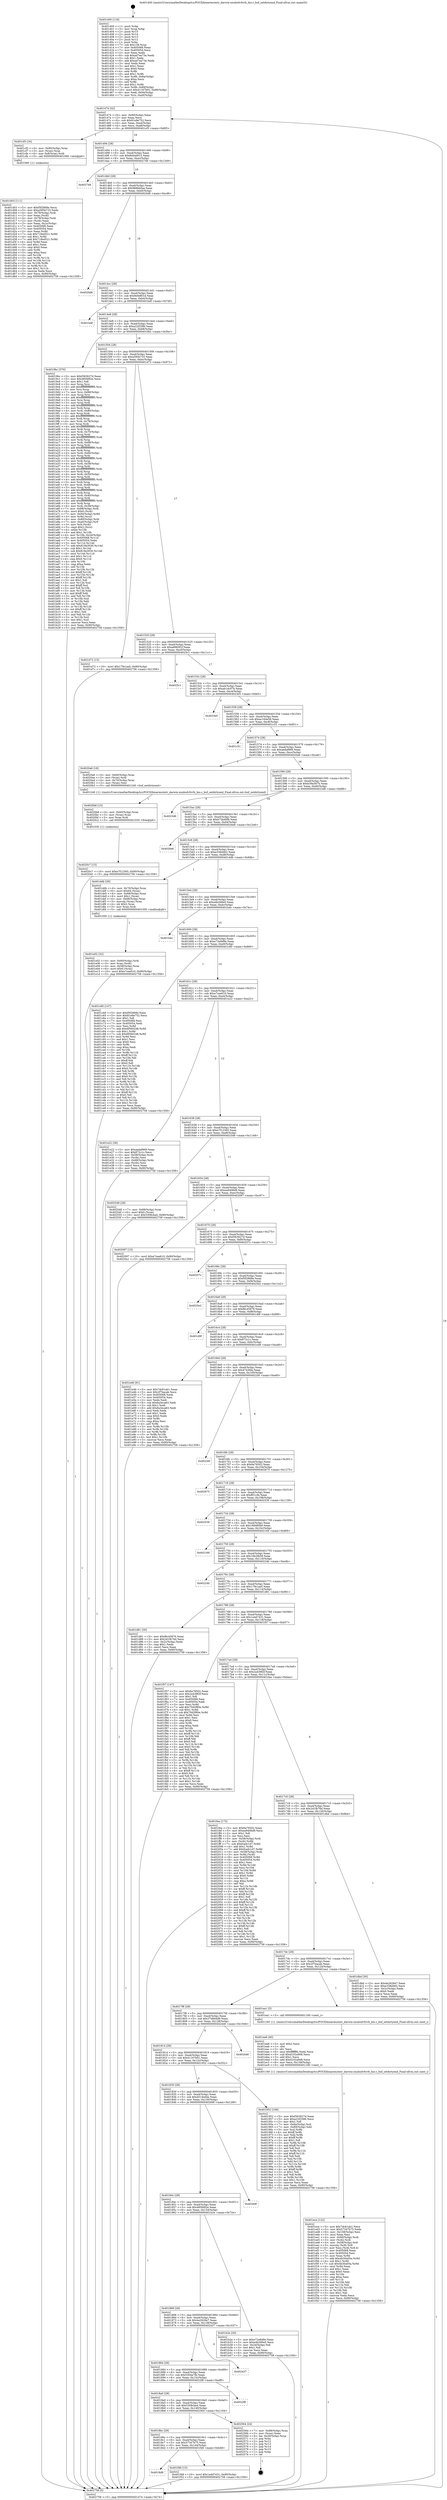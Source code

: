 digraph "0x401400" {
  label = "0x401400 (/mnt/c/Users/mathe/Desktop/tcc/POCII/binaries/extr_darwin-xnubsdvfsvfs_bio.c_buf_setdirtyend_Final-ollvm.out::main(0))"
  labelloc = "t"
  node[shape=record]

  Entry [label="",width=0.3,height=0.3,shape=circle,fillcolor=black,style=filled]
  "0x401474" [label="{
     0x401474 [32]\l
     | [instrs]\l
     &nbsp;&nbsp;0x401474 \<+6\>: mov -0x90(%rbp),%eax\l
     &nbsp;&nbsp;0x40147a \<+2\>: mov %eax,%ecx\l
     &nbsp;&nbsp;0x40147c \<+6\>: sub $0x81e8e752,%ecx\l
     &nbsp;&nbsp;0x401482 \<+6\>: mov %eax,-0xa4(%rbp)\l
     &nbsp;&nbsp;0x401488 \<+6\>: mov %ecx,-0xa8(%rbp)\l
     &nbsp;&nbsp;0x40148e \<+6\>: je 0000000000401cf3 \<main+0x8f3\>\l
  }"]
  "0x401cf3" [label="{
     0x401cf3 [16]\l
     | [instrs]\l
     &nbsp;&nbsp;0x401cf3 \<+4\>: mov -0x80(%rbp),%rax\l
     &nbsp;&nbsp;0x401cf7 \<+3\>: mov (%rax),%rax\l
     &nbsp;&nbsp;0x401cfa \<+4\>: mov 0x8(%rax),%rdi\l
     &nbsp;&nbsp;0x401cfe \<+5\>: call 0000000000401060 \<atoi@plt\>\l
     | [calls]\l
     &nbsp;&nbsp;0x401060 \{1\} (unknown)\l
  }"]
  "0x401494" [label="{
     0x401494 [28]\l
     | [instrs]\l
     &nbsp;&nbsp;0x401494 \<+5\>: jmp 0000000000401499 \<main+0x99\>\l
     &nbsp;&nbsp;0x401499 \<+6\>: mov -0xa4(%rbp),%eax\l
     &nbsp;&nbsp;0x40149f \<+5\>: sub $0x8d44d015,%eax\l
     &nbsp;&nbsp;0x4014a4 \<+6\>: mov %eax,-0xac(%rbp)\l
     &nbsp;&nbsp;0x4014aa \<+6\>: je 0000000000402749 \<main+0x1349\>\l
  }"]
  Exit [label="",width=0.3,height=0.3,shape=circle,fillcolor=black,style=filled,peripheries=2]
  "0x402749" [label="{
     0x402749\l
  }", style=dashed]
  "0x4014b0" [label="{
     0x4014b0 [28]\l
     | [instrs]\l
     &nbsp;&nbsp;0x4014b0 \<+5\>: jmp 00000000004014b5 \<main+0xb5\>\l
     &nbsp;&nbsp;0x4014b5 \<+6\>: mov -0xa4(%rbp),%eax\l
     &nbsp;&nbsp;0x4014bb \<+5\>: sub $0x968bb0aa,%eax\l
     &nbsp;&nbsp;0x4014c0 \<+6\>: mov %eax,-0xb0(%rbp)\l
     &nbsp;&nbsp;0x4014c6 \<+6\>: je 00000000004020d6 \<main+0xcd6\>\l
  }"]
  "0x4020c7" [label="{
     0x4020c7 [15]\l
     | [instrs]\l
     &nbsp;&nbsp;0x4020c7 \<+10\>: movl $0xe7f12365,-0x90(%rbp)\l
     &nbsp;&nbsp;0x4020d1 \<+5\>: jmp 0000000000402758 \<main+0x1358\>\l
  }"]
  "0x4020d6" [label="{
     0x4020d6\l
  }", style=dashed]
  "0x4014cc" [label="{
     0x4014cc [28]\l
     | [instrs]\l
     &nbsp;&nbsp;0x4014cc \<+5\>: jmp 00000000004014d1 \<main+0xd1\>\l
     &nbsp;&nbsp;0x4014d1 \<+6\>: mov -0xa4(%rbp),%eax\l
     &nbsp;&nbsp;0x4014d7 \<+5\>: sub $0x9e9df01d,%eax\l
     &nbsp;&nbsp;0x4014dc \<+6\>: mov %eax,-0xb4(%rbp)\l
     &nbsp;&nbsp;0x4014e2 \<+6\>: je 0000000000401bdf \<main+0x7df\>\l
  }"]
  "0x4020b8" [label="{
     0x4020b8 [15]\l
     | [instrs]\l
     &nbsp;&nbsp;0x4020b8 \<+4\>: mov -0x60(%rbp),%rax\l
     &nbsp;&nbsp;0x4020bc \<+3\>: mov (%rax),%rax\l
     &nbsp;&nbsp;0x4020bf \<+3\>: mov %rax,%rdi\l
     &nbsp;&nbsp;0x4020c2 \<+5\>: call 0000000000401030 \<free@plt\>\l
     | [calls]\l
     &nbsp;&nbsp;0x401030 \{1\} (unknown)\l
  }"]
  "0x401bdf" [label="{
     0x401bdf\l
  }", style=dashed]
  "0x4014e8" [label="{
     0x4014e8 [28]\l
     | [instrs]\l
     &nbsp;&nbsp;0x4014e8 \<+5\>: jmp 00000000004014ed \<main+0xed\>\l
     &nbsp;&nbsp;0x4014ed \<+6\>: mov -0xa4(%rbp),%eax\l
     &nbsp;&nbsp;0x4014f3 \<+5\>: sub $0xa22f2586,%eax\l
     &nbsp;&nbsp;0x4014f8 \<+6\>: mov %eax,-0xb8(%rbp)\l
     &nbsp;&nbsp;0x4014fe \<+6\>: je 00000000004019bc \<main+0x5bc\>\l
  }"]
  "0x4018d8" [label="{
     0x4018d8\l
  }", style=dashed]
  "0x4019bc" [label="{
     0x4019bc [370]\l
     | [instrs]\l
     &nbsp;&nbsp;0x4019bc \<+5\>: mov $0xf363627d,%eax\l
     &nbsp;&nbsp;0x4019c1 \<+5\>: mov $0x485fd92e,%ecx\l
     &nbsp;&nbsp;0x4019c6 \<+2\>: mov $0x1,%dl\l
     &nbsp;&nbsp;0x4019c8 \<+3\>: mov %rsp,%rsi\l
     &nbsp;&nbsp;0x4019cb \<+4\>: add $0xfffffffffffffff0,%rsi\l
     &nbsp;&nbsp;0x4019cf \<+3\>: mov %rsi,%rsp\l
     &nbsp;&nbsp;0x4019d2 \<+7\>: mov %rsi,-0x88(%rbp)\l
     &nbsp;&nbsp;0x4019d9 \<+3\>: mov %rsp,%rsi\l
     &nbsp;&nbsp;0x4019dc \<+4\>: add $0xfffffffffffffff0,%rsi\l
     &nbsp;&nbsp;0x4019e0 \<+3\>: mov %rsi,%rsp\l
     &nbsp;&nbsp;0x4019e3 \<+3\>: mov %rsp,%rdi\l
     &nbsp;&nbsp;0x4019e6 \<+4\>: add $0xfffffffffffffff0,%rdi\l
     &nbsp;&nbsp;0x4019ea \<+3\>: mov %rdi,%rsp\l
     &nbsp;&nbsp;0x4019ed \<+4\>: mov %rdi,-0x80(%rbp)\l
     &nbsp;&nbsp;0x4019f1 \<+3\>: mov %rsp,%rdi\l
     &nbsp;&nbsp;0x4019f4 \<+4\>: add $0xfffffffffffffff0,%rdi\l
     &nbsp;&nbsp;0x4019f8 \<+3\>: mov %rdi,%rsp\l
     &nbsp;&nbsp;0x4019fb \<+4\>: mov %rdi,-0x78(%rbp)\l
     &nbsp;&nbsp;0x4019ff \<+3\>: mov %rsp,%rdi\l
     &nbsp;&nbsp;0x401a02 \<+4\>: add $0xfffffffffffffff0,%rdi\l
     &nbsp;&nbsp;0x401a06 \<+3\>: mov %rdi,%rsp\l
     &nbsp;&nbsp;0x401a09 \<+4\>: mov %rdi,-0x70(%rbp)\l
     &nbsp;&nbsp;0x401a0d \<+3\>: mov %rsp,%rdi\l
     &nbsp;&nbsp;0x401a10 \<+4\>: add $0xfffffffffffffff0,%rdi\l
     &nbsp;&nbsp;0x401a14 \<+3\>: mov %rdi,%rsp\l
     &nbsp;&nbsp;0x401a17 \<+4\>: mov %rdi,-0x68(%rbp)\l
     &nbsp;&nbsp;0x401a1b \<+3\>: mov %rsp,%rdi\l
     &nbsp;&nbsp;0x401a1e \<+4\>: add $0xfffffffffffffff0,%rdi\l
     &nbsp;&nbsp;0x401a22 \<+3\>: mov %rdi,%rsp\l
     &nbsp;&nbsp;0x401a25 \<+4\>: mov %rdi,-0x60(%rbp)\l
     &nbsp;&nbsp;0x401a29 \<+3\>: mov %rsp,%rdi\l
     &nbsp;&nbsp;0x401a2c \<+4\>: add $0xfffffffffffffff0,%rdi\l
     &nbsp;&nbsp;0x401a30 \<+3\>: mov %rdi,%rsp\l
     &nbsp;&nbsp;0x401a33 \<+4\>: mov %rdi,-0x58(%rbp)\l
     &nbsp;&nbsp;0x401a37 \<+3\>: mov %rsp,%rdi\l
     &nbsp;&nbsp;0x401a3a \<+4\>: add $0xfffffffffffffff0,%rdi\l
     &nbsp;&nbsp;0x401a3e \<+3\>: mov %rdi,%rsp\l
     &nbsp;&nbsp;0x401a41 \<+4\>: mov %rdi,-0x50(%rbp)\l
     &nbsp;&nbsp;0x401a45 \<+3\>: mov %rsp,%rdi\l
     &nbsp;&nbsp;0x401a48 \<+4\>: add $0xfffffffffffffff0,%rdi\l
     &nbsp;&nbsp;0x401a4c \<+3\>: mov %rdi,%rsp\l
     &nbsp;&nbsp;0x401a4f \<+4\>: mov %rdi,-0x48(%rbp)\l
     &nbsp;&nbsp;0x401a53 \<+3\>: mov %rsp,%rdi\l
     &nbsp;&nbsp;0x401a56 \<+4\>: add $0xfffffffffffffff0,%rdi\l
     &nbsp;&nbsp;0x401a5a \<+3\>: mov %rdi,%rsp\l
     &nbsp;&nbsp;0x401a5d \<+4\>: mov %rdi,-0x40(%rbp)\l
     &nbsp;&nbsp;0x401a61 \<+3\>: mov %rsp,%rdi\l
     &nbsp;&nbsp;0x401a64 \<+4\>: add $0xfffffffffffffff0,%rdi\l
     &nbsp;&nbsp;0x401a68 \<+3\>: mov %rdi,%rsp\l
     &nbsp;&nbsp;0x401a6b \<+4\>: mov %rdi,-0x38(%rbp)\l
     &nbsp;&nbsp;0x401a6f \<+7\>: mov -0x88(%rbp),%rdi\l
     &nbsp;&nbsp;0x401a76 \<+6\>: movl $0x0,(%rdi)\l
     &nbsp;&nbsp;0x401a7c \<+7\>: mov -0x94(%rbp),%r8d\l
     &nbsp;&nbsp;0x401a83 \<+3\>: mov %r8d,(%rsi)\l
     &nbsp;&nbsp;0x401a86 \<+4\>: mov -0x80(%rbp),%rdi\l
     &nbsp;&nbsp;0x401a8a \<+7\>: mov -0xa0(%rbp),%r9\l
     &nbsp;&nbsp;0x401a91 \<+3\>: mov %r9,(%rdi)\l
     &nbsp;&nbsp;0x401a94 \<+3\>: cmpl $0x2,(%rsi)\l
     &nbsp;&nbsp;0x401a97 \<+4\>: setne %r10b\l
     &nbsp;&nbsp;0x401a9b \<+4\>: and $0x1,%r10b\l
     &nbsp;&nbsp;0x401a9f \<+4\>: mov %r10b,-0x2d(%rbp)\l
     &nbsp;&nbsp;0x401aa3 \<+8\>: mov 0x405068,%r11d\l
     &nbsp;&nbsp;0x401aab \<+7\>: mov 0x405054,%ebx\l
     &nbsp;&nbsp;0x401ab2 \<+3\>: mov %r11d,%r14d\l
     &nbsp;&nbsp;0x401ab5 \<+7\>: add $0x819a3030,%r14d\l
     &nbsp;&nbsp;0x401abc \<+4\>: sub $0x1,%r14d\l
     &nbsp;&nbsp;0x401ac0 \<+7\>: sub $0x819a3030,%r14d\l
     &nbsp;&nbsp;0x401ac7 \<+4\>: imul %r14d,%r11d\l
     &nbsp;&nbsp;0x401acb \<+4\>: and $0x1,%r11d\l
     &nbsp;&nbsp;0x401acf \<+4\>: cmp $0x0,%r11d\l
     &nbsp;&nbsp;0x401ad3 \<+4\>: sete %r10b\l
     &nbsp;&nbsp;0x401ad7 \<+3\>: cmp $0xa,%ebx\l
     &nbsp;&nbsp;0x401ada \<+4\>: setl %r15b\l
     &nbsp;&nbsp;0x401ade \<+3\>: mov %r10b,%r12b\l
     &nbsp;&nbsp;0x401ae1 \<+4\>: xor $0xff,%r12b\l
     &nbsp;&nbsp;0x401ae5 \<+3\>: mov %r15b,%r13b\l
     &nbsp;&nbsp;0x401ae8 \<+4\>: xor $0xff,%r13b\l
     &nbsp;&nbsp;0x401aec \<+3\>: xor $0x1,%dl\l
     &nbsp;&nbsp;0x401aef \<+3\>: mov %r12b,%sil\l
     &nbsp;&nbsp;0x401af2 \<+4\>: and $0xff,%sil\l
     &nbsp;&nbsp;0x401af6 \<+3\>: and %dl,%r10b\l
     &nbsp;&nbsp;0x401af9 \<+3\>: mov %r13b,%dil\l
     &nbsp;&nbsp;0x401afc \<+4\>: and $0xff,%dil\l
     &nbsp;&nbsp;0x401b00 \<+3\>: and %dl,%r15b\l
     &nbsp;&nbsp;0x401b03 \<+3\>: or %r10b,%sil\l
     &nbsp;&nbsp;0x401b06 \<+3\>: or %r15b,%dil\l
     &nbsp;&nbsp;0x401b09 \<+3\>: xor %dil,%sil\l
     &nbsp;&nbsp;0x401b0c \<+3\>: or %r13b,%r12b\l
     &nbsp;&nbsp;0x401b0f \<+4\>: xor $0xff,%r12b\l
     &nbsp;&nbsp;0x401b13 \<+3\>: or $0x1,%dl\l
     &nbsp;&nbsp;0x401b16 \<+3\>: and %dl,%r12b\l
     &nbsp;&nbsp;0x401b19 \<+3\>: or %r12b,%sil\l
     &nbsp;&nbsp;0x401b1c \<+4\>: test $0x1,%sil\l
     &nbsp;&nbsp;0x401b20 \<+3\>: cmovne %ecx,%eax\l
     &nbsp;&nbsp;0x401b23 \<+6\>: mov %eax,-0x90(%rbp)\l
     &nbsp;&nbsp;0x401b29 \<+5\>: jmp 0000000000402758 \<main+0x1358\>\l
  }"]
  "0x401504" [label="{
     0x401504 [28]\l
     | [instrs]\l
     &nbsp;&nbsp;0x401504 \<+5\>: jmp 0000000000401509 \<main+0x109\>\l
     &nbsp;&nbsp;0x401509 \<+6\>: mov -0xa4(%rbp),%eax\l
     &nbsp;&nbsp;0x40150f \<+5\>: sub $0xa595b733,%eax\l
     &nbsp;&nbsp;0x401514 \<+6\>: mov %eax,-0xbc(%rbp)\l
     &nbsp;&nbsp;0x40151a \<+6\>: je 0000000000401d72 \<main+0x972\>\l
  }"]
  "0x401f48" [label="{
     0x401f48 [15]\l
     | [instrs]\l
     &nbsp;&nbsp;0x401f48 \<+10\>: movl $0x1a4d7431,-0x90(%rbp)\l
     &nbsp;&nbsp;0x401f52 \<+5\>: jmp 0000000000402758 \<main+0x1358\>\l
  }"]
  "0x401d72" [label="{
     0x401d72 [15]\l
     | [instrs]\l
     &nbsp;&nbsp;0x401d72 \<+10\>: movl $0x17fe1aa5,-0x90(%rbp)\l
     &nbsp;&nbsp;0x401d7c \<+5\>: jmp 0000000000402758 \<main+0x1358\>\l
  }"]
  "0x401520" [label="{
     0x401520 [28]\l
     | [instrs]\l
     &nbsp;&nbsp;0x401520 \<+5\>: jmp 0000000000401525 \<main+0x125\>\l
     &nbsp;&nbsp;0x401525 \<+6\>: mov -0xa4(%rbp),%eax\l
     &nbsp;&nbsp;0x40152b \<+5\>: sub $0xa8965f1f,%eax\l
     &nbsp;&nbsp;0x401530 \<+6\>: mov %eax,-0xc0(%rbp)\l
     &nbsp;&nbsp;0x401536 \<+6\>: je 00000000004025c1 \<main+0x11c1\>\l
  }"]
  "0x4018bc" [label="{
     0x4018bc [28]\l
     | [instrs]\l
     &nbsp;&nbsp;0x4018bc \<+5\>: jmp 00000000004018c1 \<main+0x4c1\>\l
     &nbsp;&nbsp;0x4018c1 \<+6\>: mov -0xa4(%rbp),%eax\l
     &nbsp;&nbsp;0x4018c7 \<+5\>: sub $0x57347b75,%eax\l
     &nbsp;&nbsp;0x4018cc \<+6\>: mov %eax,-0x144(%rbp)\l
     &nbsp;&nbsp;0x4018d2 \<+6\>: je 0000000000401f48 \<main+0xb48\>\l
  }"]
  "0x4025c1" [label="{
     0x4025c1\l
  }", style=dashed]
  "0x40153c" [label="{
     0x40153c [28]\l
     | [instrs]\l
     &nbsp;&nbsp;0x40153c \<+5\>: jmp 0000000000401541 \<main+0x141\>\l
     &nbsp;&nbsp;0x401541 \<+6\>: mov -0xa4(%rbp),%eax\l
     &nbsp;&nbsp;0x401547 \<+5\>: sub $0xab1dc07b,%eax\l
     &nbsp;&nbsp;0x40154c \<+6\>: mov %eax,-0xc4(%rbp)\l
     &nbsp;&nbsp;0x401552 \<+6\>: je 00000000004023e5 \<main+0xfe5\>\l
  }"]
  "0x402564" [label="{
     0x402564 [24]\l
     | [instrs]\l
     &nbsp;&nbsp;0x402564 \<+7\>: mov -0x88(%rbp),%rax\l
     &nbsp;&nbsp;0x40256b \<+2\>: mov (%rax),%eax\l
     &nbsp;&nbsp;0x40256d \<+4\>: lea -0x28(%rbp),%rsp\l
     &nbsp;&nbsp;0x402571 \<+1\>: pop %rbx\l
     &nbsp;&nbsp;0x402572 \<+2\>: pop %r12\l
     &nbsp;&nbsp;0x402574 \<+2\>: pop %r13\l
     &nbsp;&nbsp;0x402576 \<+2\>: pop %r14\l
     &nbsp;&nbsp;0x402578 \<+2\>: pop %r15\l
     &nbsp;&nbsp;0x40257a \<+1\>: pop %rbp\l
     &nbsp;&nbsp;0x40257b \<+1\>: ret\l
  }"]
  "0x4023e5" [label="{
     0x4023e5\l
  }", style=dashed]
  "0x401558" [label="{
     0x401558 [28]\l
     | [instrs]\l
     &nbsp;&nbsp;0x401558 \<+5\>: jmp 000000000040155d \<main+0x15d\>\l
     &nbsp;&nbsp;0x40155d \<+6\>: mov -0xa4(%rbp),%eax\l
     &nbsp;&nbsp;0x401563 \<+5\>: sub $0xac164e58,%eax\l
     &nbsp;&nbsp;0x401568 \<+6\>: mov %eax,-0xc8(%rbp)\l
     &nbsp;&nbsp;0x40156e \<+6\>: je 0000000000401c51 \<main+0x851\>\l
  }"]
  "0x4018a0" [label="{
     0x4018a0 [28]\l
     | [instrs]\l
     &nbsp;&nbsp;0x4018a0 \<+5\>: jmp 00000000004018a5 \<main+0x4a5\>\l
     &nbsp;&nbsp;0x4018a5 \<+6\>: mov -0xa4(%rbp),%eax\l
     &nbsp;&nbsp;0x4018ab \<+5\>: sub $0x5308cba4,%eax\l
     &nbsp;&nbsp;0x4018b0 \<+6\>: mov %eax,-0x140(%rbp)\l
     &nbsp;&nbsp;0x4018b6 \<+6\>: je 0000000000402564 \<main+0x1164\>\l
  }"]
  "0x401c51" [label="{
     0x401c51\l
  }", style=dashed]
  "0x401574" [label="{
     0x401574 [28]\l
     | [instrs]\l
     &nbsp;&nbsp;0x401574 \<+5\>: jmp 0000000000401579 \<main+0x179\>\l
     &nbsp;&nbsp;0x401579 \<+6\>: mov -0xa4(%rbp),%eax\l
     &nbsp;&nbsp;0x40157f \<+5\>: sub $0xaedaf969,%eax\l
     &nbsp;&nbsp;0x401584 \<+6\>: mov %eax,-0xcc(%rbp)\l
     &nbsp;&nbsp;0x40158a \<+6\>: je 00000000004020a6 \<main+0xca6\>\l
  }"]
  "0x4022f8" [label="{
     0x4022f8\l
  }", style=dashed]
  "0x4020a6" [label="{
     0x4020a6 [18]\l
     | [instrs]\l
     &nbsp;&nbsp;0x4020a6 \<+4\>: mov -0x60(%rbp),%rax\l
     &nbsp;&nbsp;0x4020aa \<+3\>: mov (%rax),%rdi\l
     &nbsp;&nbsp;0x4020ad \<+4\>: mov -0x70(%rbp),%rax\l
     &nbsp;&nbsp;0x4020b1 \<+2\>: mov (%rax),%esi\l
     &nbsp;&nbsp;0x4020b3 \<+5\>: call 0000000000401240 \<buf_setdirtyend\>\l
     | [calls]\l
     &nbsp;&nbsp;0x401240 \{1\} (/mnt/c/Users/mathe/Desktop/tcc/POCII/binaries/extr_darwin-xnubsdvfsvfs_bio.c_buf_setdirtyend_Final-ollvm.out::buf_setdirtyend)\l
  }"]
  "0x401590" [label="{
     0x401590 [28]\l
     | [instrs]\l
     &nbsp;&nbsp;0x401590 \<+5\>: jmp 0000000000401595 \<main+0x195\>\l
     &nbsp;&nbsp;0x401595 \<+6\>: mov -0xa4(%rbp),%eax\l
     &nbsp;&nbsp;0x40159b \<+5\>: sub $0xb39a567b,%eax\l
     &nbsp;&nbsp;0x4015a0 \<+6\>: mov %eax,-0xd0(%rbp)\l
     &nbsp;&nbsp;0x4015a6 \<+6\>: je 00000000004023d6 \<main+0xfd6\>\l
  }"]
  "0x401884" [label="{
     0x401884 [28]\l
     | [instrs]\l
     &nbsp;&nbsp;0x401884 \<+5\>: jmp 0000000000401889 \<main+0x489\>\l
     &nbsp;&nbsp;0x401889 \<+6\>: mov -0xa4(%rbp),%eax\l
     &nbsp;&nbsp;0x40188f \<+5\>: sub $0x5304a7fb,%eax\l
     &nbsp;&nbsp;0x401894 \<+6\>: mov %eax,-0x13c(%rbp)\l
     &nbsp;&nbsp;0x40189a \<+6\>: je 00000000004022f8 \<main+0xef8\>\l
  }"]
  "0x4023d6" [label="{
     0x4023d6\l
  }", style=dashed]
  "0x4015ac" [label="{
     0x4015ac [28]\l
     | [instrs]\l
     &nbsp;&nbsp;0x4015ac \<+5\>: jmp 00000000004015b1 \<main+0x1b1\>\l
     &nbsp;&nbsp;0x4015b1 \<+6\>: mov -0xa4(%rbp),%eax\l
     &nbsp;&nbsp;0x4015b7 \<+5\>: sub $0xb72bd0fb,%eax\l
     &nbsp;&nbsp;0x4015bc \<+6\>: mov %eax,-0xd4(%rbp)\l
     &nbsp;&nbsp;0x4015c2 \<+6\>: je 00000000004026e6 \<main+0x12e6\>\l
  }"]
  "0x402437" [label="{
     0x402437\l
  }", style=dashed]
  "0x4026e6" [label="{
     0x4026e6\l
  }", style=dashed]
  "0x4015c8" [label="{
     0x4015c8 [28]\l
     | [instrs]\l
     &nbsp;&nbsp;0x4015c8 \<+5\>: jmp 00000000004015cd \<main+0x1cd\>\l
     &nbsp;&nbsp;0x4015cd \<+6\>: mov -0xa4(%rbp),%eax\l
     &nbsp;&nbsp;0x4015d3 \<+5\>: sub $0xe338d462,%eax\l
     &nbsp;&nbsp;0x4015d8 \<+6\>: mov %eax,-0xd8(%rbp)\l
     &nbsp;&nbsp;0x4015de \<+6\>: je 0000000000401ddb \<main+0x9db\>\l
  }"]
  "0x401ece" [label="{
     0x401ece [122]\l
     | [instrs]\l
     &nbsp;&nbsp;0x401ece \<+5\>: mov $0x7dc61ab1,%ecx\l
     &nbsp;&nbsp;0x401ed3 \<+5\>: mov $0x57347b75,%edx\l
     &nbsp;&nbsp;0x401ed8 \<+6\>: mov -0x158(%rbp),%esi\l
     &nbsp;&nbsp;0x401ede \<+3\>: imul %eax,%esi\l
     &nbsp;&nbsp;0x401ee1 \<+4\>: mov -0x60(%rbp),%rdi\l
     &nbsp;&nbsp;0x401ee5 \<+3\>: mov (%rdi),%rdi\l
     &nbsp;&nbsp;0x401ee8 \<+4\>: mov -0x58(%rbp),%r8\l
     &nbsp;&nbsp;0x401eec \<+3\>: movslq (%r8),%r8\l
     &nbsp;&nbsp;0x401eef \<+4\>: mov %esi,(%rdi,%r8,4)\l
     &nbsp;&nbsp;0x401ef3 \<+7\>: mov 0x405068,%eax\l
     &nbsp;&nbsp;0x401efa \<+7\>: mov 0x405054,%esi\l
     &nbsp;&nbsp;0x401f01 \<+3\>: mov %eax,%r9d\l
     &nbsp;&nbsp;0x401f04 \<+7\>: add $0x4b30a05a,%r9d\l
     &nbsp;&nbsp;0x401f0b \<+4\>: sub $0x1,%r9d\l
     &nbsp;&nbsp;0x401f0f \<+7\>: sub $0x4b30a05a,%r9d\l
     &nbsp;&nbsp;0x401f16 \<+4\>: imul %r9d,%eax\l
     &nbsp;&nbsp;0x401f1a \<+3\>: and $0x1,%eax\l
     &nbsp;&nbsp;0x401f1d \<+3\>: cmp $0x0,%eax\l
     &nbsp;&nbsp;0x401f20 \<+4\>: sete %r10b\l
     &nbsp;&nbsp;0x401f24 \<+3\>: cmp $0xa,%esi\l
     &nbsp;&nbsp;0x401f27 \<+4\>: setl %r11b\l
     &nbsp;&nbsp;0x401f2b \<+3\>: mov %r10b,%bl\l
     &nbsp;&nbsp;0x401f2e \<+3\>: and %r11b,%bl\l
     &nbsp;&nbsp;0x401f31 \<+3\>: xor %r11b,%r10b\l
     &nbsp;&nbsp;0x401f34 \<+3\>: or %r10b,%bl\l
     &nbsp;&nbsp;0x401f37 \<+3\>: test $0x1,%bl\l
     &nbsp;&nbsp;0x401f3a \<+3\>: cmovne %edx,%ecx\l
     &nbsp;&nbsp;0x401f3d \<+6\>: mov %ecx,-0x90(%rbp)\l
     &nbsp;&nbsp;0x401f43 \<+5\>: jmp 0000000000402758 \<main+0x1358\>\l
  }"]
  "0x401ddb" [label="{
     0x401ddb [39]\l
     | [instrs]\l
     &nbsp;&nbsp;0x401ddb \<+4\>: mov -0x70(%rbp),%rax\l
     &nbsp;&nbsp;0x401ddf \<+6\>: movl $0x64,(%rax)\l
     &nbsp;&nbsp;0x401de5 \<+4\>: mov -0x68(%rbp),%rax\l
     &nbsp;&nbsp;0x401de9 \<+6\>: movl $0x1,(%rax)\l
     &nbsp;&nbsp;0x401def \<+4\>: mov -0x68(%rbp),%rax\l
     &nbsp;&nbsp;0x401df3 \<+3\>: movslq (%rax),%rax\l
     &nbsp;&nbsp;0x401df6 \<+4\>: shl $0x2,%rax\l
     &nbsp;&nbsp;0x401dfa \<+3\>: mov %rax,%rdi\l
     &nbsp;&nbsp;0x401dfd \<+5\>: call 0000000000401050 \<malloc@plt\>\l
     | [calls]\l
     &nbsp;&nbsp;0x401050 \{1\} (unknown)\l
  }"]
  "0x4015e4" [label="{
     0x4015e4 [28]\l
     | [instrs]\l
     &nbsp;&nbsp;0x4015e4 \<+5\>: jmp 00000000004015e9 \<main+0x1e9\>\l
     &nbsp;&nbsp;0x4015e9 \<+6\>: mov -0xa4(%rbp),%eax\l
     &nbsp;&nbsp;0x4015ef \<+5\>: sub $0xe4b266e0,%eax\l
     &nbsp;&nbsp;0x4015f4 \<+6\>: mov %eax,-0xdc(%rbp)\l
     &nbsp;&nbsp;0x4015fa \<+6\>: je 0000000000401b4c \<main+0x74c\>\l
  }"]
  "0x401ea6" [label="{
     0x401ea6 [40]\l
     | [instrs]\l
     &nbsp;&nbsp;0x401ea6 \<+5\>: mov $0x2,%ecx\l
     &nbsp;&nbsp;0x401eab \<+1\>: cltd\l
     &nbsp;&nbsp;0x401eac \<+2\>: idiv %ecx\l
     &nbsp;&nbsp;0x401eae \<+6\>: imul $0xfffffffe,%edx,%ecx\l
     &nbsp;&nbsp;0x401eb4 \<+6\>: sub $0xd102a908,%ecx\l
     &nbsp;&nbsp;0x401eba \<+3\>: add $0x1,%ecx\l
     &nbsp;&nbsp;0x401ebd \<+6\>: add $0xd102a908,%ecx\l
     &nbsp;&nbsp;0x401ec3 \<+6\>: mov %ecx,-0x158(%rbp)\l
     &nbsp;&nbsp;0x401ec9 \<+5\>: call 0000000000401160 \<next_i\>\l
     | [calls]\l
     &nbsp;&nbsp;0x401160 \{1\} (/mnt/c/Users/mathe/Desktop/tcc/POCII/binaries/extr_darwin-xnubsdvfsvfs_bio.c_buf_setdirtyend_Final-ollvm.out::next_i)\l
  }"]
  "0x401b4c" [label="{
     0x401b4c\l
  }", style=dashed]
  "0x401600" [label="{
     0x401600 [28]\l
     | [instrs]\l
     &nbsp;&nbsp;0x401600 \<+5\>: jmp 0000000000401605 \<main+0x205\>\l
     &nbsp;&nbsp;0x401605 \<+6\>: mov -0xa4(%rbp),%eax\l
     &nbsp;&nbsp;0x40160b \<+5\>: sub $0xe72e8d8e,%eax\l
     &nbsp;&nbsp;0x401610 \<+6\>: mov %eax,-0xe0(%rbp)\l
     &nbsp;&nbsp;0x401616 \<+6\>: je 0000000000401c60 \<main+0x860\>\l
  }"]
  "0x401e02" [label="{
     0x401e02 [32]\l
     | [instrs]\l
     &nbsp;&nbsp;0x401e02 \<+4\>: mov -0x60(%rbp),%rdi\l
     &nbsp;&nbsp;0x401e06 \<+3\>: mov %rax,(%rdi)\l
     &nbsp;&nbsp;0x401e09 \<+4\>: mov -0x58(%rbp),%rax\l
     &nbsp;&nbsp;0x401e0d \<+6\>: movl $0x0,(%rax)\l
     &nbsp;&nbsp;0x401e13 \<+10\>: movl $0xe7cee610,-0x90(%rbp)\l
     &nbsp;&nbsp;0x401e1d \<+5\>: jmp 0000000000402758 \<main+0x1358\>\l
  }"]
  "0x401c60" [label="{
     0x401c60 [147]\l
     | [instrs]\l
     &nbsp;&nbsp;0x401c60 \<+5\>: mov $0xf5f2868e,%eax\l
     &nbsp;&nbsp;0x401c65 \<+5\>: mov $0x81e8e752,%ecx\l
     &nbsp;&nbsp;0x401c6a \<+2\>: mov $0x1,%dl\l
     &nbsp;&nbsp;0x401c6c \<+7\>: mov 0x405068,%esi\l
     &nbsp;&nbsp;0x401c73 \<+7\>: mov 0x405054,%edi\l
     &nbsp;&nbsp;0x401c7a \<+3\>: mov %esi,%r8d\l
     &nbsp;&nbsp;0x401c7d \<+7\>: add $0x6f560248,%r8d\l
     &nbsp;&nbsp;0x401c84 \<+4\>: sub $0x1,%r8d\l
     &nbsp;&nbsp;0x401c88 \<+7\>: sub $0x6f560248,%r8d\l
     &nbsp;&nbsp;0x401c8f \<+4\>: imul %r8d,%esi\l
     &nbsp;&nbsp;0x401c93 \<+3\>: and $0x1,%esi\l
     &nbsp;&nbsp;0x401c96 \<+3\>: cmp $0x0,%esi\l
     &nbsp;&nbsp;0x401c99 \<+4\>: sete %r9b\l
     &nbsp;&nbsp;0x401c9d \<+3\>: cmp $0xa,%edi\l
     &nbsp;&nbsp;0x401ca0 \<+4\>: setl %r10b\l
     &nbsp;&nbsp;0x401ca4 \<+3\>: mov %r9b,%r11b\l
     &nbsp;&nbsp;0x401ca7 \<+4\>: xor $0xff,%r11b\l
     &nbsp;&nbsp;0x401cab \<+3\>: mov %r10b,%bl\l
     &nbsp;&nbsp;0x401cae \<+3\>: xor $0xff,%bl\l
     &nbsp;&nbsp;0x401cb1 \<+3\>: xor $0x0,%dl\l
     &nbsp;&nbsp;0x401cb4 \<+3\>: mov %r11b,%r14b\l
     &nbsp;&nbsp;0x401cb7 \<+4\>: and $0x0,%r14b\l
     &nbsp;&nbsp;0x401cbb \<+3\>: and %dl,%r9b\l
     &nbsp;&nbsp;0x401cbe \<+3\>: mov %bl,%r15b\l
     &nbsp;&nbsp;0x401cc1 \<+4\>: and $0x0,%r15b\l
     &nbsp;&nbsp;0x401cc5 \<+3\>: and %dl,%r10b\l
     &nbsp;&nbsp;0x401cc8 \<+3\>: or %r9b,%r14b\l
     &nbsp;&nbsp;0x401ccb \<+3\>: or %r10b,%r15b\l
     &nbsp;&nbsp;0x401cce \<+3\>: xor %r15b,%r14b\l
     &nbsp;&nbsp;0x401cd1 \<+3\>: or %bl,%r11b\l
     &nbsp;&nbsp;0x401cd4 \<+4\>: xor $0xff,%r11b\l
     &nbsp;&nbsp;0x401cd8 \<+3\>: or $0x0,%dl\l
     &nbsp;&nbsp;0x401cdb \<+3\>: and %dl,%r11b\l
     &nbsp;&nbsp;0x401cde \<+3\>: or %r11b,%r14b\l
     &nbsp;&nbsp;0x401ce1 \<+4\>: test $0x1,%r14b\l
     &nbsp;&nbsp;0x401ce5 \<+3\>: cmovne %ecx,%eax\l
     &nbsp;&nbsp;0x401ce8 \<+6\>: mov %eax,-0x90(%rbp)\l
     &nbsp;&nbsp;0x401cee \<+5\>: jmp 0000000000402758 \<main+0x1358\>\l
  }"]
  "0x40161c" [label="{
     0x40161c [28]\l
     | [instrs]\l
     &nbsp;&nbsp;0x40161c \<+5\>: jmp 0000000000401621 \<main+0x221\>\l
     &nbsp;&nbsp;0x401621 \<+6\>: mov -0xa4(%rbp),%eax\l
     &nbsp;&nbsp;0x401627 \<+5\>: sub $0xe7cee610,%eax\l
     &nbsp;&nbsp;0x40162c \<+6\>: mov %eax,-0xe4(%rbp)\l
     &nbsp;&nbsp;0x401632 \<+6\>: je 0000000000401e22 \<main+0xa22\>\l
  }"]
  "0x401d03" [label="{
     0x401d03 [111]\l
     | [instrs]\l
     &nbsp;&nbsp;0x401d03 \<+5\>: mov $0xf5f2868e,%ecx\l
     &nbsp;&nbsp;0x401d08 \<+5\>: mov $0xa595b733,%edx\l
     &nbsp;&nbsp;0x401d0d \<+4\>: mov -0x78(%rbp),%rdi\l
     &nbsp;&nbsp;0x401d11 \<+2\>: mov %eax,(%rdi)\l
     &nbsp;&nbsp;0x401d13 \<+4\>: mov -0x78(%rbp),%rdi\l
     &nbsp;&nbsp;0x401d17 \<+2\>: mov (%rdi),%eax\l
     &nbsp;&nbsp;0x401d19 \<+3\>: mov %eax,-0x2c(%rbp)\l
     &nbsp;&nbsp;0x401d1c \<+7\>: mov 0x405068,%eax\l
     &nbsp;&nbsp;0x401d23 \<+7\>: mov 0x405054,%esi\l
     &nbsp;&nbsp;0x401d2a \<+3\>: mov %eax,%r8d\l
     &nbsp;&nbsp;0x401d2d \<+7\>: sub $0x718ed521,%r8d\l
     &nbsp;&nbsp;0x401d34 \<+4\>: sub $0x1,%r8d\l
     &nbsp;&nbsp;0x401d38 \<+7\>: add $0x718ed521,%r8d\l
     &nbsp;&nbsp;0x401d3f \<+4\>: imul %r8d,%eax\l
     &nbsp;&nbsp;0x401d43 \<+3\>: and $0x1,%eax\l
     &nbsp;&nbsp;0x401d46 \<+3\>: cmp $0x0,%eax\l
     &nbsp;&nbsp;0x401d49 \<+4\>: sete %r9b\l
     &nbsp;&nbsp;0x401d4d \<+3\>: cmp $0xa,%esi\l
     &nbsp;&nbsp;0x401d50 \<+4\>: setl %r10b\l
     &nbsp;&nbsp;0x401d54 \<+3\>: mov %r9b,%r11b\l
     &nbsp;&nbsp;0x401d57 \<+3\>: and %r10b,%r11b\l
     &nbsp;&nbsp;0x401d5a \<+3\>: xor %r10b,%r9b\l
     &nbsp;&nbsp;0x401d5d \<+3\>: or %r9b,%r11b\l
     &nbsp;&nbsp;0x401d60 \<+4\>: test $0x1,%r11b\l
     &nbsp;&nbsp;0x401d64 \<+3\>: cmovne %edx,%ecx\l
     &nbsp;&nbsp;0x401d67 \<+6\>: mov %ecx,-0x90(%rbp)\l
     &nbsp;&nbsp;0x401d6d \<+5\>: jmp 0000000000402758 \<main+0x1358\>\l
  }"]
  "0x401e22" [label="{
     0x401e22 [36]\l
     | [instrs]\l
     &nbsp;&nbsp;0x401e22 \<+5\>: mov $0xaedaf969,%eax\l
     &nbsp;&nbsp;0x401e27 \<+5\>: mov $0x872c1c,%ecx\l
     &nbsp;&nbsp;0x401e2c \<+4\>: mov -0x58(%rbp),%rdx\l
     &nbsp;&nbsp;0x401e30 \<+2\>: mov (%rdx),%esi\l
     &nbsp;&nbsp;0x401e32 \<+4\>: mov -0x68(%rbp),%rdx\l
     &nbsp;&nbsp;0x401e36 \<+2\>: cmp (%rdx),%esi\l
     &nbsp;&nbsp;0x401e38 \<+3\>: cmovl %ecx,%eax\l
     &nbsp;&nbsp;0x401e3b \<+6\>: mov %eax,-0x90(%rbp)\l
     &nbsp;&nbsp;0x401e41 \<+5\>: jmp 0000000000402758 \<main+0x1358\>\l
  }"]
  "0x401638" [label="{
     0x401638 [28]\l
     | [instrs]\l
     &nbsp;&nbsp;0x401638 \<+5\>: jmp 000000000040163d \<main+0x23d\>\l
     &nbsp;&nbsp;0x40163d \<+6\>: mov -0xa4(%rbp),%eax\l
     &nbsp;&nbsp;0x401643 \<+5\>: sub $0xe7f12365,%eax\l
     &nbsp;&nbsp;0x401648 \<+6\>: mov %eax,-0xe8(%rbp)\l
     &nbsp;&nbsp;0x40164e \<+6\>: je 0000000000402548 \<main+0x1148\>\l
  }"]
  "0x401868" [label="{
     0x401868 [28]\l
     | [instrs]\l
     &nbsp;&nbsp;0x401868 \<+5\>: jmp 000000000040186d \<main+0x46d\>\l
     &nbsp;&nbsp;0x40186d \<+6\>: mov -0xa4(%rbp),%eax\l
     &nbsp;&nbsp;0x401873 \<+5\>: sub $0x4e2626e7,%eax\l
     &nbsp;&nbsp;0x401878 \<+6\>: mov %eax,-0x138(%rbp)\l
     &nbsp;&nbsp;0x40187e \<+6\>: je 0000000000402437 \<main+0x1037\>\l
  }"]
  "0x402548" [label="{
     0x402548 [28]\l
     | [instrs]\l
     &nbsp;&nbsp;0x402548 \<+7\>: mov -0x88(%rbp),%rax\l
     &nbsp;&nbsp;0x40254f \<+6\>: movl $0x0,(%rax)\l
     &nbsp;&nbsp;0x402555 \<+10\>: movl $0x5308cba4,-0x90(%rbp)\l
     &nbsp;&nbsp;0x40255f \<+5\>: jmp 0000000000402758 \<main+0x1358\>\l
  }"]
  "0x401654" [label="{
     0x401654 [28]\l
     | [instrs]\l
     &nbsp;&nbsp;0x401654 \<+5\>: jmp 0000000000401659 \<main+0x259\>\l
     &nbsp;&nbsp;0x401659 \<+6\>: mov -0xa4(%rbp),%eax\l
     &nbsp;&nbsp;0x40165f \<+5\>: sub $0xea9406d9,%eax\l
     &nbsp;&nbsp;0x401664 \<+6\>: mov %eax,-0xec(%rbp)\l
     &nbsp;&nbsp;0x40166a \<+6\>: je 0000000000402097 \<main+0xc97\>\l
  }"]
  "0x401b2e" [label="{
     0x401b2e [30]\l
     | [instrs]\l
     &nbsp;&nbsp;0x401b2e \<+5\>: mov $0xe72e8d8e,%eax\l
     &nbsp;&nbsp;0x401b33 \<+5\>: mov $0xe4b266e0,%ecx\l
     &nbsp;&nbsp;0x401b38 \<+3\>: mov -0x2d(%rbp),%dl\l
     &nbsp;&nbsp;0x401b3b \<+3\>: test $0x1,%dl\l
     &nbsp;&nbsp;0x401b3e \<+3\>: cmovne %ecx,%eax\l
     &nbsp;&nbsp;0x401b41 \<+6\>: mov %eax,-0x90(%rbp)\l
     &nbsp;&nbsp;0x401b47 \<+5\>: jmp 0000000000402758 \<main+0x1358\>\l
  }"]
  "0x402097" [label="{
     0x402097 [15]\l
     | [instrs]\l
     &nbsp;&nbsp;0x402097 \<+10\>: movl $0xe7cee610,-0x90(%rbp)\l
     &nbsp;&nbsp;0x4020a1 \<+5\>: jmp 0000000000402758 \<main+0x1358\>\l
  }"]
  "0x401670" [label="{
     0x401670 [28]\l
     | [instrs]\l
     &nbsp;&nbsp;0x401670 \<+5\>: jmp 0000000000401675 \<main+0x275\>\l
     &nbsp;&nbsp;0x401675 \<+6\>: mov -0xa4(%rbp),%eax\l
     &nbsp;&nbsp;0x40167b \<+5\>: sub $0xf363627d,%eax\l
     &nbsp;&nbsp;0x401680 \<+6\>: mov %eax,-0xf0(%rbp)\l
     &nbsp;&nbsp;0x401686 \<+6\>: je 000000000040257c \<main+0x117c\>\l
  }"]
  "0x40184c" [label="{
     0x40184c [28]\l
     | [instrs]\l
     &nbsp;&nbsp;0x40184c \<+5\>: jmp 0000000000401851 \<main+0x451\>\l
     &nbsp;&nbsp;0x401851 \<+6\>: mov -0xa4(%rbp),%eax\l
     &nbsp;&nbsp;0x401857 \<+5\>: sub $0x485fd92e,%eax\l
     &nbsp;&nbsp;0x40185c \<+6\>: mov %eax,-0x134(%rbp)\l
     &nbsp;&nbsp;0x401862 \<+6\>: je 0000000000401b2e \<main+0x72e\>\l
  }"]
  "0x40257c" [label="{
     0x40257c\l
  }", style=dashed]
  "0x40168c" [label="{
     0x40168c [28]\l
     | [instrs]\l
     &nbsp;&nbsp;0x40168c \<+5\>: jmp 0000000000401691 \<main+0x291\>\l
     &nbsp;&nbsp;0x401691 \<+6\>: mov -0xa4(%rbp),%eax\l
     &nbsp;&nbsp;0x401697 \<+5\>: sub $0xf5f2868e,%eax\l
     &nbsp;&nbsp;0x40169c \<+6\>: mov %eax,-0xf4(%rbp)\l
     &nbsp;&nbsp;0x4016a2 \<+6\>: je 00000000004025e2 \<main+0x11e2\>\l
  }"]
  "0x40269f" [label="{
     0x40269f\l
  }", style=dashed]
  "0x4025e2" [label="{
     0x4025e2\l
  }", style=dashed]
  "0x4016a8" [label="{
     0x4016a8 [28]\l
     | [instrs]\l
     &nbsp;&nbsp;0x4016a8 \<+5\>: jmp 00000000004016ad \<main+0x2ad\>\l
     &nbsp;&nbsp;0x4016ad \<+6\>: mov -0xa4(%rbp),%eax\l
     &nbsp;&nbsp;0x4016b3 \<+5\>: sub $0xf6c45876,%eax\l
     &nbsp;&nbsp;0x4016b8 \<+6\>: mov %eax,-0xf8(%rbp)\l
     &nbsp;&nbsp;0x4016be \<+6\>: je 0000000000401d9f \<main+0x99f\>\l
  }"]
  "0x401400" [label="{
     0x401400 [116]\l
     | [instrs]\l
     &nbsp;&nbsp;0x401400 \<+1\>: push %rbp\l
     &nbsp;&nbsp;0x401401 \<+3\>: mov %rsp,%rbp\l
     &nbsp;&nbsp;0x401404 \<+2\>: push %r15\l
     &nbsp;&nbsp;0x401406 \<+2\>: push %r14\l
     &nbsp;&nbsp;0x401408 \<+2\>: push %r13\l
     &nbsp;&nbsp;0x40140a \<+2\>: push %r12\l
     &nbsp;&nbsp;0x40140c \<+1\>: push %rbx\l
     &nbsp;&nbsp;0x40140d \<+7\>: sub $0x158,%rsp\l
     &nbsp;&nbsp;0x401414 \<+7\>: mov 0x405068,%eax\l
     &nbsp;&nbsp;0x40141b \<+7\>: mov 0x405054,%ecx\l
     &nbsp;&nbsp;0x401422 \<+2\>: mov %eax,%edx\l
     &nbsp;&nbsp;0x401424 \<+6\>: sub $0xad7ea73e,%edx\l
     &nbsp;&nbsp;0x40142a \<+3\>: sub $0x1,%edx\l
     &nbsp;&nbsp;0x40142d \<+6\>: add $0xad7ea73e,%edx\l
     &nbsp;&nbsp;0x401433 \<+3\>: imul %edx,%eax\l
     &nbsp;&nbsp;0x401436 \<+3\>: and $0x1,%eax\l
     &nbsp;&nbsp;0x401439 \<+3\>: cmp $0x0,%eax\l
     &nbsp;&nbsp;0x40143c \<+4\>: sete %r8b\l
     &nbsp;&nbsp;0x401440 \<+4\>: and $0x1,%r8b\l
     &nbsp;&nbsp;0x401444 \<+7\>: mov %r8b,-0x8a(%rbp)\l
     &nbsp;&nbsp;0x40144b \<+3\>: cmp $0xa,%ecx\l
     &nbsp;&nbsp;0x40144e \<+4\>: setl %r8b\l
     &nbsp;&nbsp;0x401452 \<+4\>: and $0x1,%r8b\l
     &nbsp;&nbsp;0x401456 \<+7\>: mov %r8b,-0x89(%rbp)\l
     &nbsp;&nbsp;0x40145d \<+10\>: movl $0x41167b01,-0x90(%rbp)\l
     &nbsp;&nbsp;0x401467 \<+6\>: mov %edi,-0x94(%rbp)\l
     &nbsp;&nbsp;0x40146d \<+7\>: mov %rsi,-0xa0(%rbp)\l
  }"]
  "0x401d9f" [label="{
     0x401d9f\l
  }", style=dashed]
  "0x4016c4" [label="{
     0x4016c4 [28]\l
     | [instrs]\l
     &nbsp;&nbsp;0x4016c4 \<+5\>: jmp 00000000004016c9 \<main+0x2c9\>\l
     &nbsp;&nbsp;0x4016c9 \<+6\>: mov -0xa4(%rbp),%eax\l
     &nbsp;&nbsp;0x4016cf \<+5\>: sub $0x872c1c,%eax\l
     &nbsp;&nbsp;0x4016d4 \<+6\>: mov %eax,-0xfc(%rbp)\l
     &nbsp;&nbsp;0x4016da \<+6\>: je 0000000000401e46 \<main+0xa46\>\l
  }"]
  "0x402758" [label="{
     0x402758 [5]\l
     | [instrs]\l
     &nbsp;&nbsp;0x402758 \<+5\>: jmp 0000000000401474 \<main+0x74\>\l
  }"]
  "0x401e46" [label="{
     0x401e46 [91]\l
     | [instrs]\l
     &nbsp;&nbsp;0x401e46 \<+5\>: mov $0x7dc61ab1,%eax\l
     &nbsp;&nbsp;0x401e4b \<+5\>: mov $0x2f7bacab,%ecx\l
     &nbsp;&nbsp;0x401e50 \<+7\>: mov 0x405068,%edx\l
     &nbsp;&nbsp;0x401e57 \<+7\>: mov 0x405054,%esi\l
     &nbsp;&nbsp;0x401e5e \<+2\>: mov %edx,%edi\l
     &nbsp;&nbsp;0x401e60 \<+6\>: sub $0x6a3eca63,%edi\l
     &nbsp;&nbsp;0x401e66 \<+3\>: sub $0x1,%edi\l
     &nbsp;&nbsp;0x401e69 \<+6\>: add $0x6a3eca63,%edi\l
     &nbsp;&nbsp;0x401e6f \<+3\>: imul %edi,%edx\l
     &nbsp;&nbsp;0x401e72 \<+3\>: and $0x1,%edx\l
     &nbsp;&nbsp;0x401e75 \<+3\>: cmp $0x0,%edx\l
     &nbsp;&nbsp;0x401e78 \<+4\>: sete %r8b\l
     &nbsp;&nbsp;0x401e7c \<+3\>: cmp $0xa,%esi\l
     &nbsp;&nbsp;0x401e7f \<+4\>: setl %r9b\l
     &nbsp;&nbsp;0x401e83 \<+3\>: mov %r8b,%r10b\l
     &nbsp;&nbsp;0x401e86 \<+3\>: and %r9b,%r10b\l
     &nbsp;&nbsp;0x401e89 \<+3\>: xor %r9b,%r8b\l
     &nbsp;&nbsp;0x401e8c \<+3\>: or %r8b,%r10b\l
     &nbsp;&nbsp;0x401e8f \<+4\>: test $0x1,%r10b\l
     &nbsp;&nbsp;0x401e93 \<+3\>: cmovne %ecx,%eax\l
     &nbsp;&nbsp;0x401e96 \<+6\>: mov %eax,-0x90(%rbp)\l
     &nbsp;&nbsp;0x401e9c \<+5\>: jmp 0000000000402758 \<main+0x1358\>\l
  }"]
  "0x4016e0" [label="{
     0x4016e0 [28]\l
     | [instrs]\l
     &nbsp;&nbsp;0x4016e0 \<+5\>: jmp 00000000004016e5 \<main+0x2e5\>\l
     &nbsp;&nbsp;0x4016e5 \<+6\>: mov -0xa4(%rbp),%eax\l
     &nbsp;&nbsp;0x4016eb \<+5\>: sub $0x4743fda,%eax\l
     &nbsp;&nbsp;0x4016f0 \<+6\>: mov %eax,-0x100(%rbp)\l
     &nbsp;&nbsp;0x4016f6 \<+6\>: je 000000000040226f \<main+0xe6f\>\l
  }"]
  "0x401830" [label="{
     0x401830 [28]\l
     | [instrs]\l
     &nbsp;&nbsp;0x401830 \<+5\>: jmp 0000000000401835 \<main+0x435\>\l
     &nbsp;&nbsp;0x401835 \<+6\>: mov -0xa4(%rbp),%eax\l
     &nbsp;&nbsp;0x40183b \<+5\>: sub $0x4514ed4a,%eax\l
     &nbsp;&nbsp;0x401840 \<+6\>: mov %eax,-0x130(%rbp)\l
     &nbsp;&nbsp;0x401846 \<+6\>: je 000000000040269f \<main+0x129f\>\l
  }"]
  "0x40226f" [label="{
     0x40226f\l
  }", style=dashed]
  "0x4016fc" [label="{
     0x4016fc [28]\l
     | [instrs]\l
     &nbsp;&nbsp;0x4016fc \<+5\>: jmp 0000000000401701 \<main+0x301\>\l
     &nbsp;&nbsp;0x401701 \<+6\>: mov -0xa4(%rbp),%eax\l
     &nbsp;&nbsp;0x401707 \<+5\>: sub $0x6a76502,%eax\l
     &nbsp;&nbsp;0x40170c \<+6\>: mov %eax,-0x104(%rbp)\l
     &nbsp;&nbsp;0x401712 \<+6\>: je 0000000000402675 \<main+0x1275\>\l
  }"]
  "0x401952" [label="{
     0x401952 [106]\l
     | [instrs]\l
     &nbsp;&nbsp;0x401952 \<+5\>: mov $0xf363627d,%eax\l
     &nbsp;&nbsp;0x401957 \<+5\>: mov $0xa22f2586,%ecx\l
     &nbsp;&nbsp;0x40195c \<+2\>: mov $0x1,%dl\l
     &nbsp;&nbsp;0x40195e \<+7\>: mov -0x8a(%rbp),%sil\l
     &nbsp;&nbsp;0x401965 \<+7\>: mov -0x89(%rbp),%dil\l
     &nbsp;&nbsp;0x40196c \<+3\>: mov %sil,%r8b\l
     &nbsp;&nbsp;0x40196f \<+4\>: xor $0xff,%r8b\l
     &nbsp;&nbsp;0x401973 \<+3\>: mov %dil,%r9b\l
     &nbsp;&nbsp;0x401976 \<+4\>: xor $0xff,%r9b\l
     &nbsp;&nbsp;0x40197a \<+3\>: xor $0x1,%dl\l
     &nbsp;&nbsp;0x40197d \<+3\>: mov %r8b,%r10b\l
     &nbsp;&nbsp;0x401980 \<+4\>: and $0xff,%r10b\l
     &nbsp;&nbsp;0x401984 \<+3\>: and %dl,%sil\l
     &nbsp;&nbsp;0x401987 \<+3\>: mov %r9b,%r11b\l
     &nbsp;&nbsp;0x40198a \<+4\>: and $0xff,%r11b\l
     &nbsp;&nbsp;0x40198e \<+3\>: and %dl,%dil\l
     &nbsp;&nbsp;0x401991 \<+3\>: or %sil,%r10b\l
     &nbsp;&nbsp;0x401994 \<+3\>: or %dil,%r11b\l
     &nbsp;&nbsp;0x401997 \<+3\>: xor %r11b,%r10b\l
     &nbsp;&nbsp;0x40199a \<+3\>: or %r9b,%r8b\l
     &nbsp;&nbsp;0x40199d \<+4\>: xor $0xff,%r8b\l
     &nbsp;&nbsp;0x4019a1 \<+3\>: or $0x1,%dl\l
     &nbsp;&nbsp;0x4019a4 \<+3\>: and %dl,%r8b\l
     &nbsp;&nbsp;0x4019a7 \<+3\>: or %r8b,%r10b\l
     &nbsp;&nbsp;0x4019aa \<+4\>: test $0x1,%r10b\l
     &nbsp;&nbsp;0x4019ae \<+3\>: cmovne %ecx,%eax\l
     &nbsp;&nbsp;0x4019b1 \<+6\>: mov %eax,-0x90(%rbp)\l
     &nbsp;&nbsp;0x4019b7 \<+5\>: jmp 0000000000402758 \<main+0x1358\>\l
  }"]
  "0x402675" [label="{
     0x402675\l
  }", style=dashed]
  "0x401718" [label="{
     0x401718 [28]\l
     | [instrs]\l
     &nbsp;&nbsp;0x401718 \<+5\>: jmp 000000000040171d \<main+0x31d\>\l
     &nbsp;&nbsp;0x40171d \<+6\>: mov -0xa4(%rbp),%eax\l
     &nbsp;&nbsp;0x401723 \<+5\>: sub $0xff31cfe,%eax\l
     &nbsp;&nbsp;0x401728 \<+6\>: mov %eax,-0x108(%rbp)\l
     &nbsp;&nbsp;0x40172e \<+6\>: je 0000000000402539 \<main+0x1139\>\l
  }"]
  "0x401814" [label="{
     0x401814 [28]\l
     | [instrs]\l
     &nbsp;&nbsp;0x401814 \<+5\>: jmp 0000000000401819 \<main+0x419\>\l
     &nbsp;&nbsp;0x401819 \<+6\>: mov -0xa4(%rbp),%eax\l
     &nbsp;&nbsp;0x40181f \<+5\>: sub $0x41167b01,%eax\l
     &nbsp;&nbsp;0x401824 \<+6\>: mov %eax,-0x12c(%rbp)\l
     &nbsp;&nbsp;0x40182a \<+6\>: je 0000000000401952 \<main+0x552\>\l
  }"]
  "0x402539" [label="{
     0x402539\l
  }", style=dashed]
  "0x401734" [label="{
     0x401734 [28]\l
     | [instrs]\l
     &nbsp;&nbsp;0x401734 \<+5\>: jmp 0000000000401739 \<main+0x339\>\l
     &nbsp;&nbsp;0x401739 \<+6\>: mov -0xa4(%rbp),%eax\l
     &nbsp;&nbsp;0x40173f \<+5\>: sub $0x168480b9,%eax\l
     &nbsp;&nbsp;0x401744 \<+6\>: mov %eax,-0x10c(%rbp)\l
     &nbsp;&nbsp;0x40174a \<+6\>: je 0000000000402169 \<main+0xd69\>\l
  }"]
  "0x402446" [label="{
     0x402446\l
  }", style=dashed]
  "0x402169" [label="{
     0x402169\l
  }", style=dashed]
  "0x401750" [label="{
     0x401750 [28]\l
     | [instrs]\l
     &nbsp;&nbsp;0x401750 \<+5\>: jmp 0000000000401755 \<main+0x355\>\l
     &nbsp;&nbsp;0x401755 \<+6\>: mov -0xa4(%rbp),%eax\l
     &nbsp;&nbsp;0x40175b \<+5\>: sub $0x16b2fb59,%eax\l
     &nbsp;&nbsp;0x401760 \<+6\>: mov %eax,-0x110(%rbp)\l
     &nbsp;&nbsp;0x401766 \<+6\>: je 000000000040224b \<main+0xe4b\>\l
  }"]
  "0x4017f8" [label="{
     0x4017f8 [28]\l
     | [instrs]\l
     &nbsp;&nbsp;0x4017f8 \<+5\>: jmp 00000000004017fd \<main+0x3fd\>\l
     &nbsp;&nbsp;0x4017fd \<+6\>: mov -0xa4(%rbp),%eax\l
     &nbsp;&nbsp;0x401803 \<+5\>: sub $0x37d8d4d9,%eax\l
     &nbsp;&nbsp;0x401808 \<+6\>: mov %eax,-0x128(%rbp)\l
     &nbsp;&nbsp;0x40180e \<+6\>: je 0000000000402446 \<main+0x1046\>\l
  }"]
  "0x40224b" [label="{
     0x40224b\l
  }", style=dashed]
  "0x40176c" [label="{
     0x40176c [28]\l
     | [instrs]\l
     &nbsp;&nbsp;0x40176c \<+5\>: jmp 0000000000401771 \<main+0x371\>\l
     &nbsp;&nbsp;0x401771 \<+6\>: mov -0xa4(%rbp),%eax\l
     &nbsp;&nbsp;0x401777 \<+5\>: sub $0x17fe1aa5,%eax\l
     &nbsp;&nbsp;0x40177c \<+6\>: mov %eax,-0x114(%rbp)\l
     &nbsp;&nbsp;0x401782 \<+6\>: je 0000000000401d81 \<main+0x981\>\l
  }"]
  "0x401ea1" [label="{
     0x401ea1 [5]\l
     | [instrs]\l
     &nbsp;&nbsp;0x401ea1 \<+5\>: call 0000000000401160 \<next_i\>\l
     | [calls]\l
     &nbsp;&nbsp;0x401160 \{1\} (/mnt/c/Users/mathe/Desktop/tcc/POCII/binaries/extr_darwin-xnubsdvfsvfs_bio.c_buf_setdirtyend_Final-ollvm.out::next_i)\l
  }"]
  "0x401d81" [label="{
     0x401d81 [30]\l
     | [instrs]\l
     &nbsp;&nbsp;0x401d81 \<+5\>: mov $0xf6c45876,%eax\l
     &nbsp;&nbsp;0x401d86 \<+5\>: mov $0x2d1fb76d,%ecx\l
     &nbsp;&nbsp;0x401d8b \<+3\>: mov -0x2c(%rbp),%edx\l
     &nbsp;&nbsp;0x401d8e \<+3\>: cmp $0x1,%edx\l
     &nbsp;&nbsp;0x401d91 \<+3\>: cmovl %ecx,%eax\l
     &nbsp;&nbsp;0x401d94 \<+6\>: mov %eax,-0x90(%rbp)\l
     &nbsp;&nbsp;0x401d9a \<+5\>: jmp 0000000000402758 \<main+0x1358\>\l
  }"]
  "0x401788" [label="{
     0x401788 [28]\l
     | [instrs]\l
     &nbsp;&nbsp;0x401788 \<+5\>: jmp 000000000040178d \<main+0x38d\>\l
     &nbsp;&nbsp;0x40178d \<+6\>: mov -0xa4(%rbp),%eax\l
     &nbsp;&nbsp;0x401793 \<+5\>: sub $0x1a4d7431,%eax\l
     &nbsp;&nbsp;0x401798 \<+6\>: mov %eax,-0x118(%rbp)\l
     &nbsp;&nbsp;0x40179e \<+6\>: je 0000000000401f57 \<main+0xb57\>\l
  }"]
  "0x4017dc" [label="{
     0x4017dc [28]\l
     | [instrs]\l
     &nbsp;&nbsp;0x4017dc \<+5\>: jmp 00000000004017e1 \<main+0x3e1\>\l
     &nbsp;&nbsp;0x4017e1 \<+6\>: mov -0xa4(%rbp),%eax\l
     &nbsp;&nbsp;0x4017e7 \<+5\>: sub $0x2f7bacab,%eax\l
     &nbsp;&nbsp;0x4017ec \<+6\>: mov %eax,-0x124(%rbp)\l
     &nbsp;&nbsp;0x4017f2 \<+6\>: je 0000000000401ea1 \<main+0xaa1\>\l
  }"]
  "0x401f57" [label="{
     0x401f57 [147]\l
     | [instrs]\l
     &nbsp;&nbsp;0x401f57 \<+5\>: mov $0x6a76502,%eax\l
     &nbsp;&nbsp;0x401f5c \<+5\>: mov $0x2a439f2f,%ecx\l
     &nbsp;&nbsp;0x401f61 \<+2\>: mov $0x1,%dl\l
     &nbsp;&nbsp;0x401f63 \<+7\>: mov 0x405068,%esi\l
     &nbsp;&nbsp;0x401f6a \<+7\>: mov 0x405054,%edi\l
     &nbsp;&nbsp;0x401f71 \<+3\>: mov %esi,%r8d\l
     &nbsp;&nbsp;0x401f74 \<+7\>: add $0x70d2f80e,%r8d\l
     &nbsp;&nbsp;0x401f7b \<+4\>: sub $0x1,%r8d\l
     &nbsp;&nbsp;0x401f7f \<+7\>: sub $0x70d2f80e,%r8d\l
     &nbsp;&nbsp;0x401f86 \<+4\>: imul %r8d,%esi\l
     &nbsp;&nbsp;0x401f8a \<+3\>: and $0x1,%esi\l
     &nbsp;&nbsp;0x401f8d \<+3\>: cmp $0x0,%esi\l
     &nbsp;&nbsp;0x401f90 \<+4\>: sete %r9b\l
     &nbsp;&nbsp;0x401f94 \<+3\>: cmp $0xa,%edi\l
     &nbsp;&nbsp;0x401f97 \<+4\>: setl %r10b\l
     &nbsp;&nbsp;0x401f9b \<+3\>: mov %r9b,%r11b\l
     &nbsp;&nbsp;0x401f9e \<+4\>: xor $0xff,%r11b\l
     &nbsp;&nbsp;0x401fa2 \<+3\>: mov %r10b,%bl\l
     &nbsp;&nbsp;0x401fa5 \<+3\>: xor $0xff,%bl\l
     &nbsp;&nbsp;0x401fa8 \<+3\>: xor $0x0,%dl\l
     &nbsp;&nbsp;0x401fab \<+3\>: mov %r11b,%r14b\l
     &nbsp;&nbsp;0x401fae \<+4\>: and $0x0,%r14b\l
     &nbsp;&nbsp;0x401fb2 \<+3\>: and %dl,%r9b\l
     &nbsp;&nbsp;0x401fb5 \<+3\>: mov %bl,%r15b\l
     &nbsp;&nbsp;0x401fb8 \<+4\>: and $0x0,%r15b\l
     &nbsp;&nbsp;0x401fbc \<+3\>: and %dl,%r10b\l
     &nbsp;&nbsp;0x401fbf \<+3\>: or %r9b,%r14b\l
     &nbsp;&nbsp;0x401fc2 \<+3\>: or %r10b,%r15b\l
     &nbsp;&nbsp;0x401fc5 \<+3\>: xor %r15b,%r14b\l
     &nbsp;&nbsp;0x401fc8 \<+3\>: or %bl,%r11b\l
     &nbsp;&nbsp;0x401fcb \<+4\>: xor $0xff,%r11b\l
     &nbsp;&nbsp;0x401fcf \<+3\>: or $0x0,%dl\l
     &nbsp;&nbsp;0x401fd2 \<+3\>: and %dl,%r11b\l
     &nbsp;&nbsp;0x401fd5 \<+3\>: or %r11b,%r14b\l
     &nbsp;&nbsp;0x401fd8 \<+4\>: test $0x1,%r14b\l
     &nbsp;&nbsp;0x401fdc \<+3\>: cmovne %ecx,%eax\l
     &nbsp;&nbsp;0x401fdf \<+6\>: mov %eax,-0x90(%rbp)\l
     &nbsp;&nbsp;0x401fe5 \<+5\>: jmp 0000000000402758 \<main+0x1358\>\l
  }"]
  "0x4017a4" [label="{
     0x4017a4 [28]\l
     | [instrs]\l
     &nbsp;&nbsp;0x4017a4 \<+5\>: jmp 00000000004017a9 \<main+0x3a9\>\l
     &nbsp;&nbsp;0x4017a9 \<+6\>: mov -0xa4(%rbp),%eax\l
     &nbsp;&nbsp;0x4017af \<+5\>: sub $0x2a439f2f,%eax\l
     &nbsp;&nbsp;0x4017b4 \<+6\>: mov %eax,-0x11c(%rbp)\l
     &nbsp;&nbsp;0x4017ba \<+6\>: je 0000000000401fea \<main+0xbea\>\l
  }"]
  "0x401dbd" [label="{
     0x401dbd [30]\l
     | [instrs]\l
     &nbsp;&nbsp;0x401dbd \<+5\>: mov $0x4e2626e7,%eax\l
     &nbsp;&nbsp;0x401dc2 \<+5\>: mov $0xe338d462,%ecx\l
     &nbsp;&nbsp;0x401dc7 \<+3\>: mov -0x2c(%rbp),%edx\l
     &nbsp;&nbsp;0x401dca \<+3\>: cmp $0x0,%edx\l
     &nbsp;&nbsp;0x401dcd \<+3\>: cmove %ecx,%eax\l
     &nbsp;&nbsp;0x401dd0 \<+6\>: mov %eax,-0x90(%rbp)\l
     &nbsp;&nbsp;0x401dd6 \<+5\>: jmp 0000000000402758 \<main+0x1358\>\l
  }"]
  "0x401fea" [label="{
     0x401fea [173]\l
     | [instrs]\l
     &nbsp;&nbsp;0x401fea \<+5\>: mov $0x6a76502,%eax\l
     &nbsp;&nbsp;0x401fef \<+5\>: mov $0xea9406d9,%ecx\l
     &nbsp;&nbsp;0x401ff4 \<+2\>: mov $0x1,%dl\l
     &nbsp;&nbsp;0x401ff6 \<+2\>: xor %esi,%esi\l
     &nbsp;&nbsp;0x401ff8 \<+4\>: mov -0x58(%rbp),%rdi\l
     &nbsp;&nbsp;0x401ffc \<+3\>: mov (%rdi),%r8d\l
     &nbsp;&nbsp;0x401fff \<+7\>: sub $0xfcadc1d7,%r8d\l
     &nbsp;&nbsp;0x402006 \<+4\>: add $0x1,%r8d\l
     &nbsp;&nbsp;0x40200a \<+7\>: add $0xfcadc1d7,%r8d\l
     &nbsp;&nbsp;0x402011 \<+4\>: mov -0x58(%rbp),%rdi\l
     &nbsp;&nbsp;0x402015 \<+3\>: mov %r8d,(%rdi)\l
     &nbsp;&nbsp;0x402018 \<+8\>: mov 0x405068,%r8d\l
     &nbsp;&nbsp;0x402020 \<+8\>: mov 0x405054,%r9d\l
     &nbsp;&nbsp;0x402028 \<+3\>: sub $0x1,%esi\l
     &nbsp;&nbsp;0x40202b \<+3\>: mov %r8d,%r10d\l
     &nbsp;&nbsp;0x40202e \<+3\>: add %esi,%r10d\l
     &nbsp;&nbsp;0x402031 \<+4\>: imul %r10d,%r8d\l
     &nbsp;&nbsp;0x402035 \<+4\>: and $0x1,%r8d\l
     &nbsp;&nbsp;0x402039 \<+4\>: cmp $0x0,%r8d\l
     &nbsp;&nbsp;0x40203d \<+4\>: sete %r11b\l
     &nbsp;&nbsp;0x402041 \<+4\>: cmp $0xa,%r9d\l
     &nbsp;&nbsp;0x402045 \<+3\>: setl %bl\l
     &nbsp;&nbsp;0x402048 \<+3\>: mov %r11b,%r14b\l
     &nbsp;&nbsp;0x40204b \<+4\>: xor $0xff,%r14b\l
     &nbsp;&nbsp;0x40204f \<+3\>: mov %bl,%r15b\l
     &nbsp;&nbsp;0x402052 \<+4\>: xor $0xff,%r15b\l
     &nbsp;&nbsp;0x402056 \<+3\>: xor $0x1,%dl\l
     &nbsp;&nbsp;0x402059 \<+3\>: mov %r14b,%r12b\l
     &nbsp;&nbsp;0x40205c \<+4\>: and $0xff,%r12b\l
     &nbsp;&nbsp;0x402060 \<+3\>: and %dl,%r11b\l
     &nbsp;&nbsp;0x402063 \<+3\>: mov %r15b,%r13b\l
     &nbsp;&nbsp;0x402066 \<+4\>: and $0xff,%r13b\l
     &nbsp;&nbsp;0x40206a \<+2\>: and %dl,%bl\l
     &nbsp;&nbsp;0x40206c \<+3\>: or %r11b,%r12b\l
     &nbsp;&nbsp;0x40206f \<+3\>: or %bl,%r13b\l
     &nbsp;&nbsp;0x402072 \<+3\>: xor %r13b,%r12b\l
     &nbsp;&nbsp;0x402075 \<+3\>: or %r15b,%r14b\l
     &nbsp;&nbsp;0x402078 \<+4\>: xor $0xff,%r14b\l
     &nbsp;&nbsp;0x40207c \<+3\>: or $0x1,%dl\l
     &nbsp;&nbsp;0x40207f \<+3\>: and %dl,%r14b\l
     &nbsp;&nbsp;0x402082 \<+3\>: or %r14b,%r12b\l
     &nbsp;&nbsp;0x402085 \<+4\>: test $0x1,%r12b\l
     &nbsp;&nbsp;0x402089 \<+3\>: cmovne %ecx,%eax\l
     &nbsp;&nbsp;0x40208c \<+6\>: mov %eax,-0x90(%rbp)\l
     &nbsp;&nbsp;0x402092 \<+5\>: jmp 0000000000402758 \<main+0x1358\>\l
  }"]
  "0x4017c0" [label="{
     0x4017c0 [28]\l
     | [instrs]\l
     &nbsp;&nbsp;0x4017c0 \<+5\>: jmp 00000000004017c5 \<main+0x3c5\>\l
     &nbsp;&nbsp;0x4017c5 \<+6\>: mov -0xa4(%rbp),%eax\l
     &nbsp;&nbsp;0x4017cb \<+5\>: sub $0x2d1fb76d,%eax\l
     &nbsp;&nbsp;0x4017d0 \<+6\>: mov %eax,-0x120(%rbp)\l
     &nbsp;&nbsp;0x4017d6 \<+6\>: je 0000000000401dbd \<main+0x9bd\>\l
  }"]
  Entry -> "0x401400" [label=" 1"]
  "0x401474" -> "0x401cf3" [label=" 1"]
  "0x401474" -> "0x401494" [label=" 19"]
  "0x402564" -> Exit [label=" 1"]
  "0x401494" -> "0x402749" [label=" 0"]
  "0x401494" -> "0x4014b0" [label=" 19"]
  "0x402548" -> "0x402758" [label=" 1"]
  "0x4014b0" -> "0x4020d6" [label=" 0"]
  "0x4014b0" -> "0x4014cc" [label=" 19"]
  "0x4020c7" -> "0x402758" [label=" 1"]
  "0x4014cc" -> "0x401bdf" [label=" 0"]
  "0x4014cc" -> "0x4014e8" [label=" 19"]
  "0x4020b8" -> "0x4020c7" [label=" 1"]
  "0x4014e8" -> "0x4019bc" [label=" 1"]
  "0x4014e8" -> "0x401504" [label=" 18"]
  "0x4020a6" -> "0x4020b8" [label=" 1"]
  "0x401504" -> "0x401d72" [label=" 1"]
  "0x401504" -> "0x401520" [label=" 17"]
  "0x402097" -> "0x402758" [label=" 1"]
  "0x401520" -> "0x4025c1" [label=" 0"]
  "0x401520" -> "0x40153c" [label=" 17"]
  "0x401f57" -> "0x402758" [label=" 1"]
  "0x40153c" -> "0x4023e5" [label=" 0"]
  "0x40153c" -> "0x401558" [label=" 17"]
  "0x401f48" -> "0x402758" [label=" 1"]
  "0x401558" -> "0x401c51" [label=" 0"]
  "0x401558" -> "0x401574" [label=" 17"]
  "0x4018bc" -> "0x401f48" [label=" 1"]
  "0x401574" -> "0x4020a6" [label=" 1"]
  "0x401574" -> "0x401590" [label=" 16"]
  "0x401fea" -> "0x402758" [label=" 1"]
  "0x401590" -> "0x4023d6" [label=" 0"]
  "0x401590" -> "0x4015ac" [label=" 16"]
  "0x4018a0" -> "0x402564" [label=" 1"]
  "0x4015ac" -> "0x4026e6" [label=" 0"]
  "0x4015ac" -> "0x4015c8" [label=" 16"]
  "0x4018bc" -> "0x4018d8" [label=" 0"]
  "0x4015c8" -> "0x401ddb" [label=" 1"]
  "0x4015c8" -> "0x4015e4" [label=" 15"]
  "0x401884" -> "0x4022f8" [label=" 0"]
  "0x4015e4" -> "0x401b4c" [label=" 0"]
  "0x4015e4" -> "0x401600" [label=" 15"]
  "0x4018a0" -> "0x4018bc" [label=" 1"]
  "0x401600" -> "0x401c60" [label=" 1"]
  "0x401600" -> "0x40161c" [label=" 14"]
  "0x401868" -> "0x401884" [label=" 2"]
  "0x40161c" -> "0x401e22" [label=" 2"]
  "0x40161c" -> "0x401638" [label=" 12"]
  "0x401868" -> "0x402437" [label=" 0"]
  "0x401638" -> "0x402548" [label=" 1"]
  "0x401638" -> "0x401654" [label=" 11"]
  "0x401884" -> "0x4018a0" [label=" 2"]
  "0x401654" -> "0x402097" [label=" 1"]
  "0x401654" -> "0x401670" [label=" 10"]
  "0x401ece" -> "0x402758" [label=" 1"]
  "0x401670" -> "0x40257c" [label=" 0"]
  "0x401670" -> "0x40168c" [label=" 10"]
  "0x401ea1" -> "0x401ea6" [label=" 1"]
  "0x40168c" -> "0x4025e2" [label=" 0"]
  "0x40168c" -> "0x4016a8" [label=" 10"]
  "0x401e46" -> "0x402758" [label=" 1"]
  "0x4016a8" -> "0x401d9f" [label=" 0"]
  "0x4016a8" -> "0x4016c4" [label=" 10"]
  "0x401ddb" -> "0x401e02" [label=" 1"]
  "0x4016c4" -> "0x401e46" [label=" 1"]
  "0x4016c4" -> "0x4016e0" [label=" 9"]
  "0x401dbd" -> "0x402758" [label=" 1"]
  "0x4016e0" -> "0x40226f" [label=" 0"]
  "0x4016e0" -> "0x4016fc" [label=" 9"]
  "0x401d81" -> "0x402758" [label=" 1"]
  "0x4016fc" -> "0x402675" [label=" 0"]
  "0x4016fc" -> "0x401718" [label=" 9"]
  "0x401d72" -> "0x402758" [label=" 1"]
  "0x401718" -> "0x402539" [label=" 0"]
  "0x401718" -> "0x401734" [label=" 9"]
  "0x401cf3" -> "0x401d03" [label=" 1"]
  "0x401734" -> "0x402169" [label=" 0"]
  "0x401734" -> "0x401750" [label=" 9"]
  "0x401c60" -> "0x402758" [label=" 1"]
  "0x401750" -> "0x40224b" [label=" 0"]
  "0x401750" -> "0x40176c" [label=" 9"]
  "0x40184c" -> "0x401868" [label=" 2"]
  "0x40176c" -> "0x401d81" [label=" 1"]
  "0x40176c" -> "0x401788" [label=" 8"]
  "0x40184c" -> "0x401b2e" [label=" 1"]
  "0x401788" -> "0x401f57" [label=" 1"]
  "0x401788" -> "0x4017a4" [label=" 7"]
  "0x401830" -> "0x40184c" [label=" 3"]
  "0x4017a4" -> "0x401fea" [label=" 1"]
  "0x4017a4" -> "0x4017c0" [label=" 6"]
  "0x401830" -> "0x40269f" [label=" 0"]
  "0x4017c0" -> "0x401dbd" [label=" 1"]
  "0x4017c0" -> "0x4017dc" [label=" 5"]
  "0x401ea6" -> "0x401ece" [label=" 1"]
  "0x4017dc" -> "0x401ea1" [label=" 1"]
  "0x4017dc" -> "0x4017f8" [label=" 4"]
  "0x401b2e" -> "0x402758" [label=" 1"]
  "0x4017f8" -> "0x402446" [label=" 0"]
  "0x4017f8" -> "0x401814" [label=" 4"]
  "0x401d03" -> "0x402758" [label=" 1"]
  "0x401814" -> "0x401952" [label=" 1"]
  "0x401814" -> "0x401830" [label=" 3"]
  "0x401952" -> "0x402758" [label=" 1"]
  "0x401400" -> "0x401474" [label=" 1"]
  "0x402758" -> "0x401474" [label=" 19"]
  "0x401e02" -> "0x402758" [label=" 1"]
  "0x4019bc" -> "0x402758" [label=" 1"]
  "0x401e22" -> "0x402758" [label=" 2"]
}
